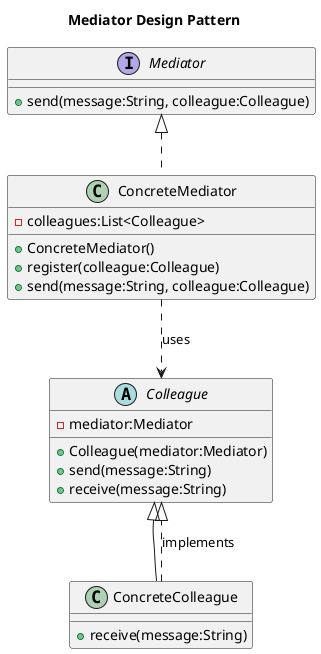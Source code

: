 @startuml
    title Mediator Design Pattern

    interface Mediator {
      + send(message:String, colleague:Colleague)
    }

    abstract class Colleague {
      - mediator:Mediator
      + Colleague(mediator:Mediator)
      + send(message:String)
      + receive(message:String)
    }

    class ConcreteMediator implements Mediator {
      - colleagues:List<Colleague>
      + ConcreteMediator()
      + register(colleague:Colleague)
      + send(message:String, colleague:Colleague)
    }

    class ConcreteColleague extends Colleague {
      + receive(message:String)
    }

    ConcreteMediator ..> Colleague : uses
    ConcreteColleague ..|> Colleague : implements
@enduml